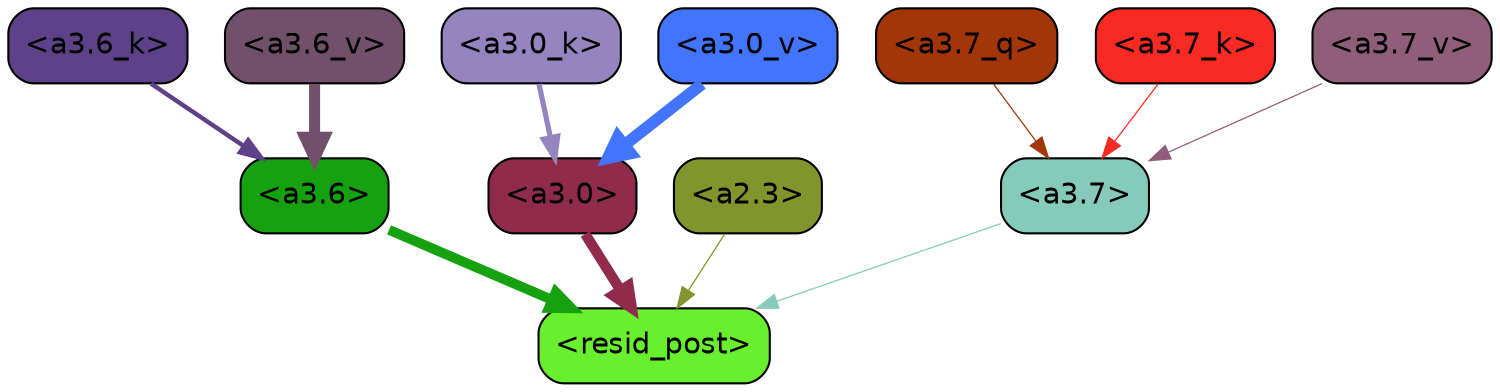 strict digraph "" {
	graph [bgcolor=transparent,
		layout=dot,
		overlap=false,
		splines=true
	];
	"<a3.7>"	[color=black,
		fillcolor="#86caba",
		fontname=Helvetica,
		shape=box,
		style="filled, rounded"];
	"<resid_post>"	[color=black,
		fillcolor="#68ef2e",
		fontname=Helvetica,
		shape=box,
		style="filled, rounded"];
	"<a3.7>" -> "<resid_post>"	[color="#86caba",
		penwidth=0.6];
	"<a3.6>"	[color=black,
		fillcolor="#16a210",
		fontname=Helvetica,
		shape=box,
		style="filled, rounded"];
	"<a3.6>" -> "<resid_post>"	[color="#16a210",
		penwidth=4.749041676521301];
	"<a3.0>"	[color=black,
		fillcolor="#902b4b",
		fontname=Helvetica,
		shape=box,
		style="filled, rounded"];
	"<a3.0>" -> "<resid_post>"	[color="#902b4b",
		penwidth=5.004215121269226];
	"<a2.3>"	[color=black,
		fillcolor="#82952c",
		fontname=Helvetica,
		shape=box,
		style="filled, rounded"];
	"<a2.3>" -> "<resid_post>"	[color="#82952c",
		penwidth=0.6];
	"<a3.7_q>"	[color=black,
		fillcolor="#a23608",
		fontname=Helvetica,
		shape=box,
		style="filled, rounded"];
	"<a3.7_q>" -> "<a3.7>"	[color="#a23608",
		penwidth=0.6];
	"<a3.7_k>"	[color=black,
		fillcolor="#f92a24",
		fontname=Helvetica,
		shape=box,
		style="filled, rounded"];
	"<a3.7_k>" -> "<a3.7>"	[color="#f92a24",
		penwidth=0.6];
	"<a3.6_k>"	[color=black,
		fillcolor="#5e4289",
		fontname=Helvetica,
		shape=box,
		style="filled, rounded"];
	"<a3.6_k>" -> "<a3.6>"	[color="#5e4289",
		penwidth=2.13908451795578];
	"<a3.0_k>"	[color=black,
		fillcolor="#9485c0",
		fontname=Helvetica,
		shape=box,
		style="filled, rounded"];
	"<a3.0_k>" -> "<a3.0>"	[color="#9485c0",
		penwidth=2.520303964614868];
	"<a3.7_v>"	[color=black,
		fillcolor="#8f5e79",
		fontname=Helvetica,
		shape=box,
		style="filled, rounded"];
	"<a3.7_v>" -> "<a3.7>"	[color="#8f5e79",
		penwidth=0.6];
	"<a3.6_v>"	[color=black,
		fillcolor="#725069",
		fontname=Helvetica,
		shape=box,
		style="filled, rounded"];
	"<a3.6_v>" -> "<a3.6>"	[color="#725069",
		penwidth=5.297133803367615];
	"<a3.0_v>"	[color=black,
		fillcolor="#4374fd",
		fontname=Helvetica,
		shape=box,
		style="filled, rounded"];
	"<a3.0_v>" -> "<a3.0>"	[color="#4374fd",
		penwidth=5.680712580680847];
}
